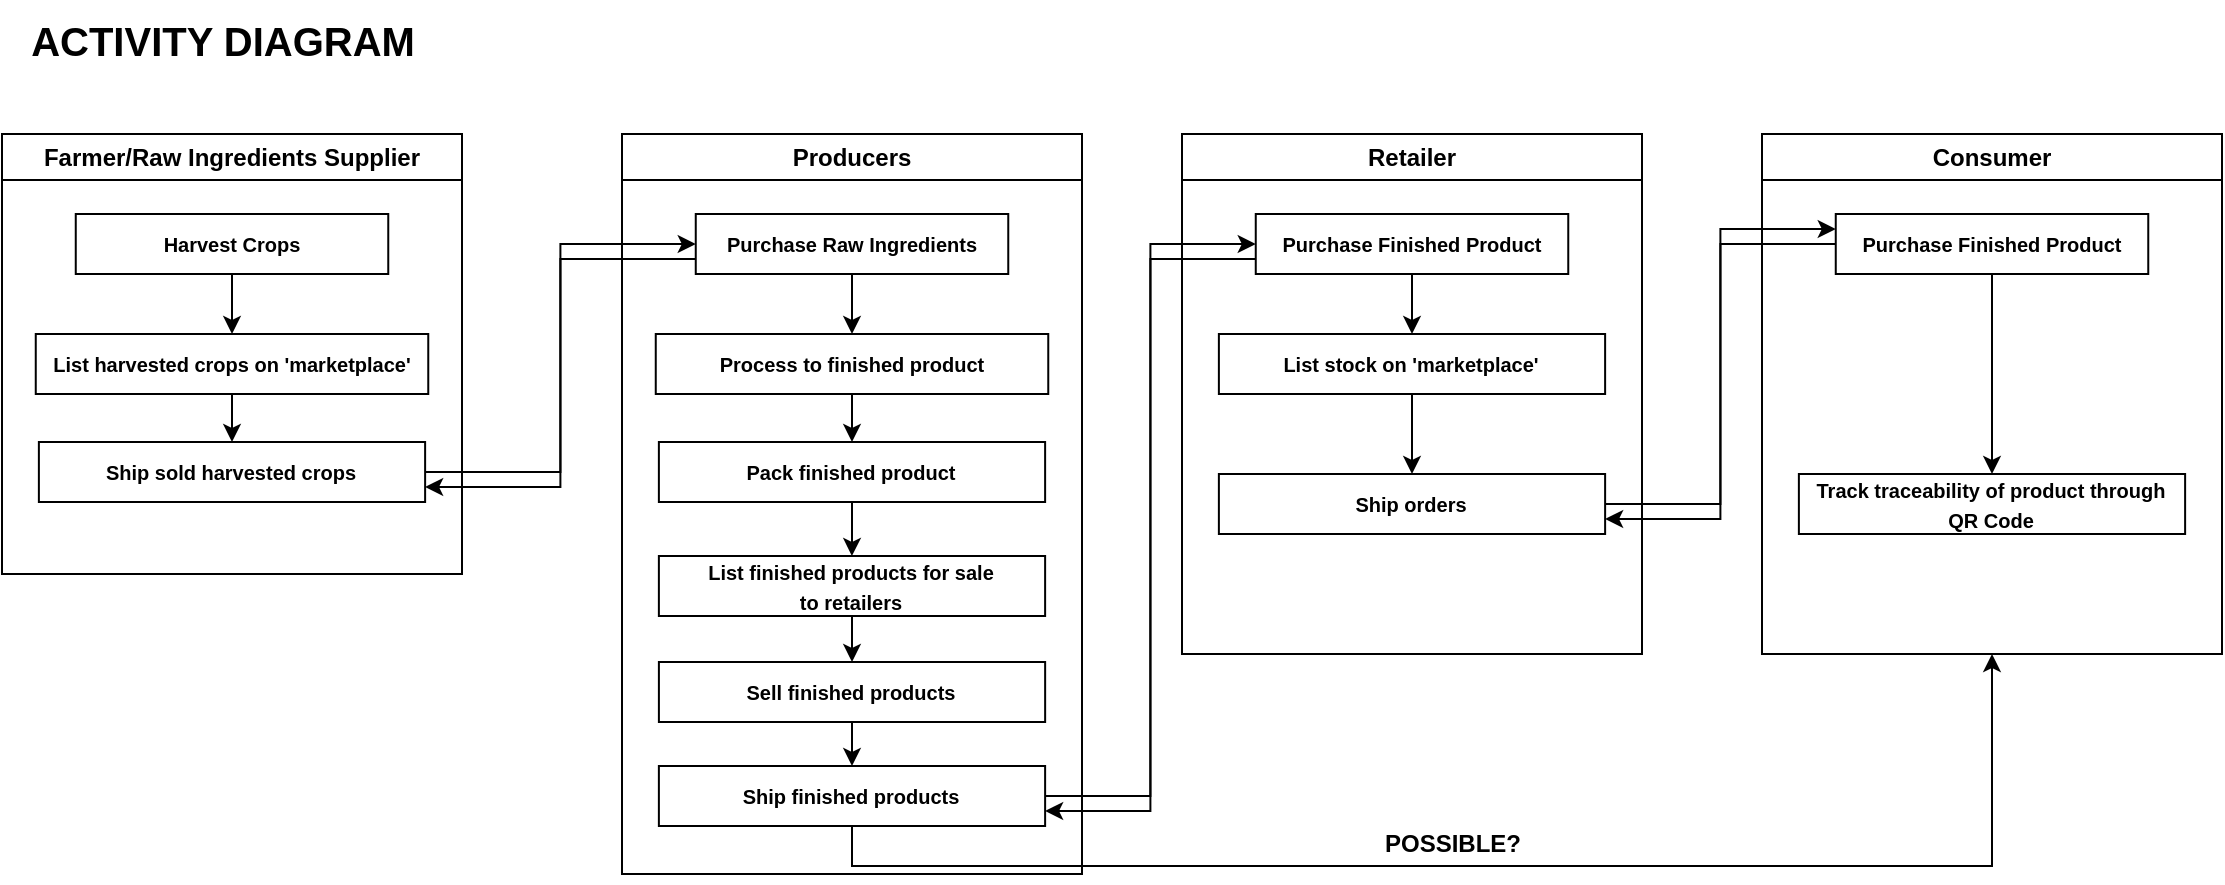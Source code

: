 <mxfile version="23.1.1" type="github">
  <diagram name="Page-1" id="5cgKJNd5OM3I3Rc0reRp">
    <mxGraphModel dx="1434" dy="738" grid="1" gridSize="10" guides="1" tooltips="1" connect="1" arrows="1" fold="1" page="1" pageScale="1" pageWidth="1169" pageHeight="827" math="0" shadow="0">
      <root>
        <mxCell id="0" />
        <mxCell id="1" parent="0" />
        <mxCell id="WF0mu_H45He7Ej0Iz--u-1" value="&lt;font style=&quot;font-size: 12px;&quot;&gt;Farmer/Raw Ingredients Supplier&lt;/font&gt;" style="swimlane;whiteSpace=wrap;html=1;" parent="1" vertex="1">
          <mxGeometry x="90" y="260" width="230" height="220" as="geometry" />
        </mxCell>
        <mxCell id="WF0mu_H45He7Ej0Iz--u-7" style="edgeStyle=orthogonalEdgeStyle;rounded=0;orthogonalLoop=1;jettySize=auto;html=1;exitX=0.5;exitY=1;exitDx=0;exitDy=0;entryX=0.5;entryY=0;entryDx=0;entryDy=0;" parent="WF0mu_H45He7Ej0Iz--u-1" source="WF0mu_H45He7Ej0Iz--u-3" target="WF0mu_H45He7Ej0Iz--u-4" edge="1">
          <mxGeometry relative="1" as="geometry" />
        </mxCell>
        <mxCell id="WF0mu_H45He7Ej0Iz--u-3" value="&lt;b&gt;&lt;font style=&quot;font-size: 10px;&quot;&gt;Harvest Crops&lt;/font&gt;&lt;/b&gt;" style="rounded=0;whiteSpace=wrap;html=1;" parent="WF0mu_H45He7Ej0Iz--u-1" vertex="1">
          <mxGeometry x="36.88" y="40" width="156.25" height="30" as="geometry" />
        </mxCell>
        <mxCell id="WF0mu_H45He7Ej0Iz--u-8" style="edgeStyle=orthogonalEdgeStyle;rounded=0;orthogonalLoop=1;jettySize=auto;html=1;exitX=0.5;exitY=1;exitDx=0;exitDy=0;entryX=0.5;entryY=0;entryDx=0;entryDy=0;" parent="WF0mu_H45He7Ej0Iz--u-1" source="WF0mu_H45He7Ej0Iz--u-4" target="WF0mu_H45He7Ej0Iz--u-5" edge="1">
          <mxGeometry relative="1" as="geometry" />
        </mxCell>
        <mxCell id="WF0mu_H45He7Ej0Iz--u-4" value="&lt;b&gt;&lt;font style=&quot;font-size: 10px;&quot;&gt;List harvested crops on &#39;marketplace&#39;&lt;/font&gt;&lt;/b&gt;" style="rounded=0;whiteSpace=wrap;html=1;" parent="WF0mu_H45He7Ej0Iz--u-1" vertex="1">
          <mxGeometry x="16.88" y="100" width="196.25" height="30" as="geometry" />
        </mxCell>
        <mxCell id="WF0mu_H45He7Ej0Iz--u-5" value="&lt;b&gt;&lt;font style=&quot;font-size: 10px;&quot;&gt;Ship sold harvested crops&lt;/font&gt;&lt;/b&gt;" style="rounded=0;whiteSpace=wrap;html=1;" parent="WF0mu_H45He7Ej0Iz--u-1" vertex="1">
          <mxGeometry x="18.44" y="154" width="193.12" height="30" as="geometry" />
        </mxCell>
        <mxCell id="WF0mu_H45He7Ej0Iz--u-9" value="&lt;font style=&quot;font-size: 12px;&quot;&gt;Producers&lt;/font&gt;" style="swimlane;whiteSpace=wrap;html=1;" parent="1" vertex="1">
          <mxGeometry x="400" y="260" width="230" height="370" as="geometry" />
        </mxCell>
        <mxCell id="WF0mu_H45He7Ej0Iz--u-10" style="edgeStyle=orthogonalEdgeStyle;rounded=0;orthogonalLoop=1;jettySize=auto;html=1;exitX=0.5;exitY=1;exitDx=0;exitDy=0;entryX=0.5;entryY=0;entryDx=0;entryDy=0;" parent="WF0mu_H45He7Ej0Iz--u-9" source="WF0mu_H45He7Ej0Iz--u-11" target="WF0mu_H45He7Ej0Iz--u-13" edge="1">
          <mxGeometry relative="1" as="geometry" />
        </mxCell>
        <mxCell id="WF0mu_H45He7Ej0Iz--u-11" value="&lt;b&gt;&lt;font style=&quot;font-size: 10px;&quot;&gt;Purchase Raw Ingredients&lt;/font&gt;&lt;/b&gt;" style="rounded=0;whiteSpace=wrap;html=1;" parent="WF0mu_H45He7Ej0Iz--u-9" vertex="1">
          <mxGeometry x="36.88" y="40" width="156.25" height="30" as="geometry" />
        </mxCell>
        <mxCell id="WF0mu_H45He7Ej0Iz--u-12" style="edgeStyle=orthogonalEdgeStyle;rounded=0;orthogonalLoop=1;jettySize=auto;html=1;exitX=0.5;exitY=1;exitDx=0;exitDy=0;entryX=0.5;entryY=0;entryDx=0;entryDy=0;" parent="WF0mu_H45He7Ej0Iz--u-9" source="WF0mu_H45He7Ej0Iz--u-13" target="WF0mu_H45He7Ej0Iz--u-14" edge="1">
          <mxGeometry relative="1" as="geometry" />
        </mxCell>
        <mxCell id="WF0mu_H45He7Ej0Iz--u-13" value="&lt;b&gt;&lt;font style=&quot;font-size: 10px;&quot;&gt;Process to finished product&lt;br&gt;&lt;/font&gt;&lt;/b&gt;" style="rounded=0;whiteSpace=wrap;html=1;" parent="WF0mu_H45He7Ej0Iz--u-9" vertex="1">
          <mxGeometry x="16.88" y="100" width="196.25" height="30" as="geometry" />
        </mxCell>
        <mxCell id="WF0mu_H45He7Ej0Iz--u-19" style="edgeStyle=orthogonalEdgeStyle;rounded=0;orthogonalLoop=1;jettySize=auto;html=1;exitX=0.5;exitY=1;exitDx=0;exitDy=0;" parent="WF0mu_H45He7Ej0Iz--u-9" source="WF0mu_H45He7Ej0Iz--u-14" target="WF0mu_H45He7Ej0Iz--u-18" edge="1">
          <mxGeometry relative="1" as="geometry" />
        </mxCell>
        <mxCell id="WF0mu_H45He7Ej0Iz--u-14" value="&lt;b&gt;&lt;font style=&quot;font-size: 10px;&quot;&gt;Pack finished product&lt;/font&gt;&lt;/b&gt;" style="rounded=0;whiteSpace=wrap;html=1;" parent="WF0mu_H45He7Ej0Iz--u-9" vertex="1">
          <mxGeometry x="18.44" y="154" width="193.12" height="30" as="geometry" />
        </mxCell>
        <mxCell id="WF0mu_H45He7Ej0Iz--u-22" style="edgeStyle=orthogonalEdgeStyle;rounded=0;orthogonalLoop=1;jettySize=auto;html=1;exitX=0.5;exitY=1;exitDx=0;exitDy=0;entryX=0.5;entryY=0;entryDx=0;entryDy=0;" parent="WF0mu_H45He7Ej0Iz--u-9" source="WF0mu_H45He7Ej0Iz--u-18" target="WF0mu_H45He7Ej0Iz--u-20" edge="1">
          <mxGeometry relative="1" as="geometry" />
        </mxCell>
        <mxCell id="WF0mu_H45He7Ej0Iz--u-18" value="&lt;b&gt;&lt;font style=&quot;font-size: 10px;&quot;&gt;List finished products for sale &lt;br&gt;to retailers&lt;/font&gt;&lt;/b&gt;" style="rounded=0;whiteSpace=wrap;html=1;" parent="WF0mu_H45He7Ej0Iz--u-9" vertex="1">
          <mxGeometry x="18.44" y="211" width="193.12" height="30" as="geometry" />
        </mxCell>
        <mxCell id="WF0mu_H45He7Ej0Iz--u-23" style="edgeStyle=orthogonalEdgeStyle;rounded=0;orthogonalLoop=1;jettySize=auto;html=1;exitX=0.5;exitY=1;exitDx=0;exitDy=0;entryX=0.5;entryY=0;entryDx=0;entryDy=0;" parent="WF0mu_H45He7Ej0Iz--u-9" source="WF0mu_H45He7Ej0Iz--u-20" target="WF0mu_H45He7Ej0Iz--u-21" edge="1">
          <mxGeometry relative="1" as="geometry" />
        </mxCell>
        <mxCell id="WF0mu_H45He7Ej0Iz--u-20" value="&lt;span style=&quot;font-size: 10px;&quot;&gt;&lt;b&gt;Sell finished products&lt;/b&gt;&lt;/span&gt;" style="rounded=0;whiteSpace=wrap;html=1;" parent="WF0mu_H45He7Ej0Iz--u-9" vertex="1">
          <mxGeometry x="18.45" y="264" width="193.12" height="30" as="geometry" />
        </mxCell>
        <mxCell id="WF0mu_H45He7Ej0Iz--u-21" value="&lt;span style=&quot;font-size: 10px;&quot;&gt;&lt;b&gt;Ship finished products&lt;/b&gt;&lt;/span&gt;" style="rounded=0;whiteSpace=wrap;html=1;" parent="WF0mu_H45He7Ej0Iz--u-9" vertex="1">
          <mxGeometry x="18.44" y="316" width="193.12" height="30" as="geometry" />
        </mxCell>
        <mxCell id="WF0mu_H45He7Ej0Iz--u-15" style="edgeStyle=orthogonalEdgeStyle;rounded=0;orthogonalLoop=1;jettySize=auto;html=1;exitX=1;exitY=0.5;exitDx=0;exitDy=0;entryX=0;entryY=0.5;entryDx=0;entryDy=0;" parent="1" source="WF0mu_H45He7Ej0Iz--u-5" target="WF0mu_H45He7Ej0Iz--u-11" edge="1">
          <mxGeometry relative="1" as="geometry" />
        </mxCell>
        <mxCell id="WF0mu_H45He7Ej0Iz--u-16" style="edgeStyle=orthogonalEdgeStyle;rounded=0;orthogonalLoop=1;jettySize=auto;html=1;exitX=0;exitY=0.75;exitDx=0;exitDy=0;entryX=1;entryY=0.75;entryDx=0;entryDy=0;" parent="1" source="WF0mu_H45He7Ej0Iz--u-11" target="WF0mu_H45He7Ej0Iz--u-5" edge="1">
          <mxGeometry relative="1" as="geometry" />
        </mxCell>
        <mxCell id="CVCdur7km3AYFx5HG1rz-1" value="&lt;font style=&quot;font-size: 12px;&quot;&gt;Retailer&lt;/font&gt;" style="swimlane;whiteSpace=wrap;html=1;" vertex="1" parent="1">
          <mxGeometry x="680" y="260" width="230" height="260" as="geometry" />
        </mxCell>
        <mxCell id="CVCdur7km3AYFx5HG1rz-2" style="edgeStyle=orthogonalEdgeStyle;rounded=0;orthogonalLoop=1;jettySize=auto;html=1;exitX=0.5;exitY=1;exitDx=0;exitDy=0;entryX=0.5;entryY=0;entryDx=0;entryDy=0;" edge="1" parent="CVCdur7km3AYFx5HG1rz-1" source="CVCdur7km3AYFx5HG1rz-3">
          <mxGeometry relative="1" as="geometry">
            <mxPoint x="115.005" y="100" as="targetPoint" />
          </mxGeometry>
        </mxCell>
        <mxCell id="CVCdur7km3AYFx5HG1rz-3" value="&lt;b&gt;&lt;font style=&quot;font-size: 10px;&quot;&gt;Purchase Finished Product&lt;/font&gt;&lt;/b&gt;" style="rounded=0;whiteSpace=wrap;html=1;" vertex="1" parent="CVCdur7km3AYFx5HG1rz-1">
          <mxGeometry x="36.88" y="40" width="156.25" height="30" as="geometry" />
        </mxCell>
        <mxCell id="CVCdur7km3AYFx5HG1rz-13" style="edgeStyle=orthogonalEdgeStyle;rounded=0;orthogonalLoop=1;jettySize=auto;html=1;exitX=0.5;exitY=1;exitDx=0;exitDy=0;entryX=0.5;entryY=0;entryDx=0;entryDy=0;" edge="1" parent="CVCdur7km3AYFx5HG1rz-1" source="CVCdur7km3AYFx5HG1rz-7" target="CVCdur7km3AYFx5HG1rz-12">
          <mxGeometry relative="1" as="geometry" />
        </mxCell>
        <mxCell id="CVCdur7km3AYFx5HG1rz-7" value="&lt;b&gt;&lt;font style=&quot;font-size: 10px;&quot;&gt;List stock on &#39;marketplace&#39;&lt;/font&gt;&lt;/b&gt;" style="rounded=0;whiteSpace=wrap;html=1;" vertex="1" parent="CVCdur7km3AYFx5HG1rz-1">
          <mxGeometry x="18.44" y="100" width="193.12" height="30" as="geometry" />
        </mxCell>
        <mxCell id="CVCdur7km3AYFx5HG1rz-12" value="&lt;span style=&quot;font-size: 10px;&quot;&gt;&lt;b&gt;Ship orders&lt;/b&gt;&lt;/span&gt;" style="rounded=0;whiteSpace=wrap;html=1;" vertex="1" parent="CVCdur7km3AYFx5HG1rz-1">
          <mxGeometry x="18.44" y="170" width="193.12" height="30" as="geometry" />
        </mxCell>
        <mxCell id="CVCdur7km3AYFx5HG1rz-14" value="&lt;font style=&quot;font-size: 12px;&quot;&gt;Consumer&lt;/font&gt;" style="swimlane;whiteSpace=wrap;html=1;" vertex="1" parent="1">
          <mxGeometry x="970" y="260" width="230" height="260" as="geometry" />
        </mxCell>
        <mxCell id="CVCdur7km3AYFx5HG1rz-16" value="&lt;b&gt;&lt;font style=&quot;font-size: 10px;&quot;&gt;Purchase Finished Product&lt;/font&gt;&lt;/b&gt;" style="rounded=0;whiteSpace=wrap;html=1;" vertex="1" parent="CVCdur7km3AYFx5HG1rz-14">
          <mxGeometry x="36.88" y="40" width="156.25" height="30" as="geometry" />
        </mxCell>
        <mxCell id="CVCdur7km3AYFx5HG1rz-17" style="edgeStyle=orthogonalEdgeStyle;rounded=0;orthogonalLoop=1;jettySize=auto;html=1;exitX=0.5;exitY=1;exitDx=0;exitDy=0;entryX=0.5;entryY=0;entryDx=0;entryDy=0;" edge="1" parent="CVCdur7km3AYFx5HG1rz-14" source="CVCdur7km3AYFx5HG1rz-16" target="CVCdur7km3AYFx5HG1rz-19">
          <mxGeometry relative="1" as="geometry">
            <mxPoint x="115" y="130" as="sourcePoint" />
          </mxGeometry>
        </mxCell>
        <mxCell id="CVCdur7km3AYFx5HG1rz-19" value="&lt;b style=&quot;font-size: 10px;&quot;&gt;Track &lt;/b&gt;&lt;span style=&quot;font-size: 10px;&quot;&gt;&lt;b&gt;traceability&lt;/b&gt;&lt;/span&gt;&lt;b style=&quot;font-size: 10px;&quot;&gt;&amp;nbsp;of product through QR Code&lt;/b&gt;" style="rounded=0;whiteSpace=wrap;html=1;" vertex="1" parent="CVCdur7km3AYFx5HG1rz-14">
          <mxGeometry x="18.44" y="170" width="193.12" height="30" as="geometry" />
        </mxCell>
        <mxCell id="CVCdur7km3AYFx5HG1rz-20" style="edgeStyle=orthogonalEdgeStyle;rounded=0;orthogonalLoop=1;jettySize=auto;html=1;exitX=1;exitY=0.5;exitDx=0;exitDy=0;entryX=0;entryY=0.25;entryDx=0;entryDy=0;" edge="1" parent="1" source="CVCdur7km3AYFx5HG1rz-12" target="CVCdur7km3AYFx5HG1rz-16">
          <mxGeometry relative="1" as="geometry" />
        </mxCell>
        <mxCell id="CVCdur7km3AYFx5HG1rz-21" style="edgeStyle=orthogonalEdgeStyle;rounded=0;orthogonalLoop=1;jettySize=auto;html=1;exitX=0;exitY=0.5;exitDx=0;exitDy=0;entryX=1;entryY=0.75;entryDx=0;entryDy=0;" edge="1" parent="1" source="CVCdur7km3AYFx5HG1rz-16" target="CVCdur7km3AYFx5HG1rz-12">
          <mxGeometry relative="1" as="geometry" />
        </mxCell>
        <mxCell id="CVCdur7km3AYFx5HG1rz-22" style="edgeStyle=orthogonalEdgeStyle;rounded=0;orthogonalLoop=1;jettySize=auto;html=1;exitX=1;exitY=0.5;exitDx=0;exitDy=0;entryX=0;entryY=0.5;entryDx=0;entryDy=0;" edge="1" parent="1" source="WF0mu_H45He7Ej0Iz--u-21" target="CVCdur7km3AYFx5HG1rz-3">
          <mxGeometry relative="1" as="geometry" />
        </mxCell>
        <mxCell id="CVCdur7km3AYFx5HG1rz-23" style="edgeStyle=orthogonalEdgeStyle;rounded=0;orthogonalLoop=1;jettySize=auto;html=1;exitX=0;exitY=0.75;exitDx=0;exitDy=0;entryX=1;entryY=0.75;entryDx=0;entryDy=0;" edge="1" parent="1" source="CVCdur7km3AYFx5HG1rz-3" target="WF0mu_H45He7Ej0Iz--u-21">
          <mxGeometry relative="1" as="geometry" />
        </mxCell>
        <mxCell id="CVCdur7km3AYFx5HG1rz-24" style="edgeStyle=orthogonalEdgeStyle;rounded=0;orthogonalLoop=1;jettySize=auto;html=1;exitX=0.5;exitY=1;exitDx=0;exitDy=0;entryX=0.5;entryY=1;entryDx=0;entryDy=0;" edge="1" parent="1" source="WF0mu_H45He7Ej0Iz--u-21" target="CVCdur7km3AYFx5HG1rz-14">
          <mxGeometry relative="1" as="geometry" />
        </mxCell>
        <mxCell id="CVCdur7km3AYFx5HG1rz-25" value="&lt;b&gt;POSSIBLE?&lt;/b&gt;" style="text;html=1;align=center;verticalAlign=middle;resizable=0;points=[];autosize=1;strokeColor=none;fillColor=none;" vertex="1" parent="1">
          <mxGeometry x="770" y="600" width="90" height="30" as="geometry" />
        </mxCell>
        <mxCell id="CVCdur7km3AYFx5HG1rz-26" value="&lt;b&gt;&lt;font style=&quot;font-size: 20px;&quot;&gt;ACTIVITY DIAGRAM&lt;/font&gt;&lt;/b&gt;" style="text;html=1;align=center;verticalAlign=middle;resizable=0;points=[];autosize=1;strokeColor=none;fillColor=none;" vertex="1" parent="1">
          <mxGeometry x="90" y="193" width="220" height="40" as="geometry" />
        </mxCell>
      </root>
    </mxGraphModel>
  </diagram>
</mxfile>
